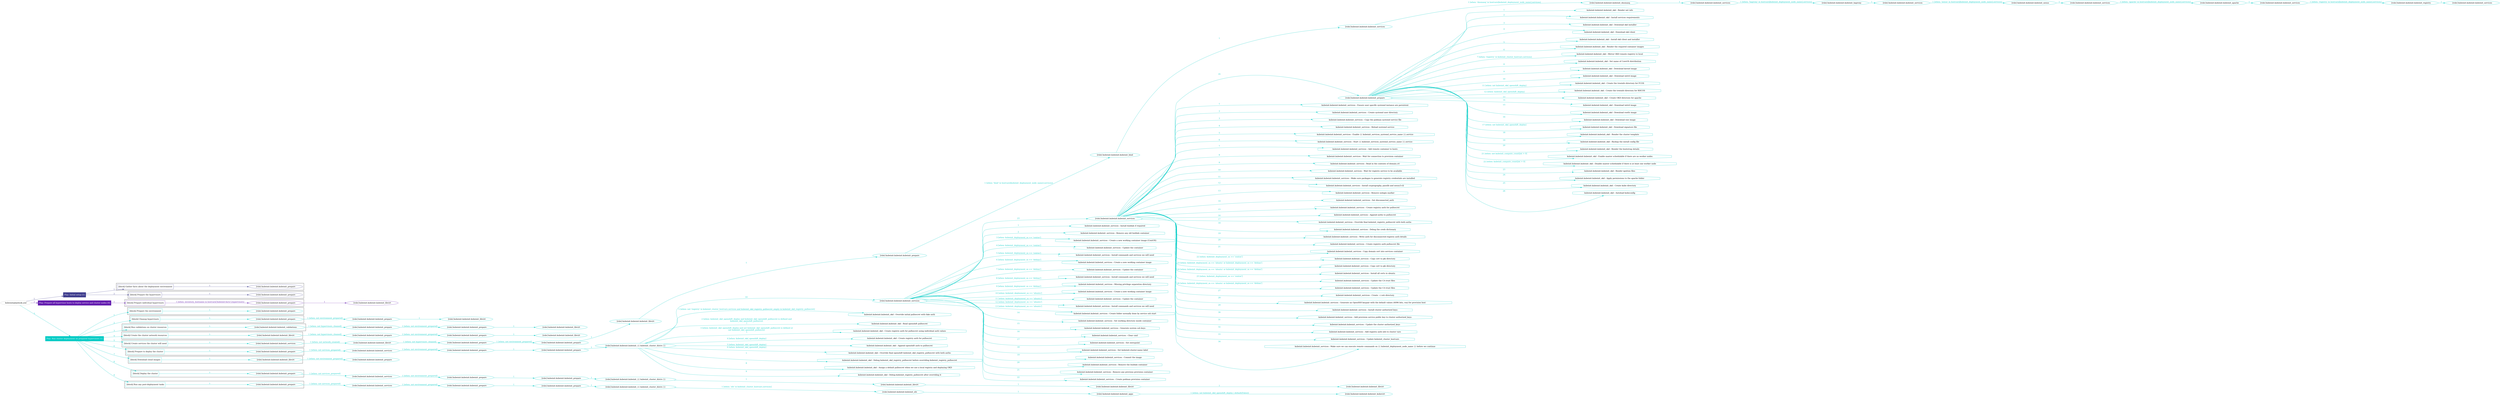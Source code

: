 digraph {
	graph [concentrate=true ordering=in rankdir=LR ratio=fill]
	edge [esep=5 sep=10]
	"kubeinit/playbook.yml" [id=root_node style=dotted]
	play_4ec4214b [label="Play: Initial setup (1)" color="#403e8e" fontcolor="#ffffff" id=play_4ec4214b shape=box style=filled tooltip=localhost]
	"kubeinit/playbook.yml" -> play_4ec4214b [label="1 " color="#403e8e" fontcolor="#403e8e" id=edge_31f1c7bc labeltooltip="1 " tooltip="1 "]
	subgraph "kubeinit.kubeinit.kubeinit_prepare" {
		role_54d5892c [label="[role] kubeinit.kubeinit.kubeinit_prepare" color="#403e8e" id=role_54d5892c tooltip="kubeinit.kubeinit.kubeinit_prepare"]
	}
	subgraph "kubeinit.kubeinit.kubeinit_prepare" {
		role_0e82c7ef [label="[role] kubeinit.kubeinit.kubeinit_prepare" color="#403e8e" id=role_0e82c7ef tooltip="kubeinit.kubeinit.kubeinit_prepare"]
	}
	subgraph "Play: Initial setup (1)" {
		play_4ec4214b -> block_c1bd1e29 [label=1 color="#403e8e" fontcolor="#403e8e" id=edge_55e9e99e labeltooltip=1 tooltip=1]
		subgraph cluster_block_c1bd1e29 {
			block_c1bd1e29 [label="[block] Gather facts about the deployment environment" color="#403e8e" id=block_c1bd1e29 labeltooltip="Gather facts about the deployment environment" shape=box tooltip="Gather facts about the deployment environment"]
			block_c1bd1e29 -> role_54d5892c [label="1 " color="#403e8e" fontcolor="#403e8e" id=edge_89315d0f labeltooltip="1 " tooltip="1 "]
		}
		play_4ec4214b -> block_24b09bc4 [label=2 color="#403e8e" fontcolor="#403e8e" id=edge_4e1dfdf0 labeltooltip=2 tooltip=2]
		subgraph cluster_block_24b09bc4 {
			block_24b09bc4 [label="[block] Prepare the hypervisors" color="#403e8e" id=block_24b09bc4 labeltooltip="Prepare the hypervisors" shape=box tooltip="Prepare the hypervisors"]
			block_24b09bc4 -> role_0e82c7ef [label="1 " color="#403e8e" fontcolor="#403e8e" id=edge_22ed8d90 labeltooltip="1 " tooltip="1 "]
		}
	}
	play_5075ef5d [label="Play: Prepare all hypervisor hosts to deploy service and cluster nodes (0)" color="#641daf" fontcolor="#ffffff" id=play_5075ef5d shape=box style=filled tooltip="Play: Prepare all hypervisor hosts to deploy service and cluster nodes (0)"]
	"kubeinit/playbook.yml" -> play_5075ef5d [label="2 " color="#641daf" fontcolor="#641daf" id=edge_cc490708 labeltooltip="2 " tooltip="2 "]
	subgraph "kubeinit.kubeinit.kubeinit_libvirt" {
		role_75c86b24 [label="[role] kubeinit.kubeinit.kubeinit_libvirt" color="#641daf" id=role_75c86b24 tooltip="kubeinit.kubeinit.kubeinit_libvirt"]
	}
	subgraph "kubeinit.kubeinit.kubeinit_prepare" {
		role_ea1494df [label="[role] kubeinit.kubeinit.kubeinit_prepare" color="#641daf" id=role_ea1494df tooltip="kubeinit.kubeinit.kubeinit_prepare"]
		role_ea1494df -> role_75c86b24 [label="1 " color="#641daf" fontcolor="#641daf" id=edge_f6b8167d labeltooltip="1 " tooltip="1 "]
	}
	subgraph "Play: Prepare all hypervisor hosts to deploy service and cluster nodes (0)" {
		play_5075ef5d -> block_3c44a2cc [label=1 color="#641daf" fontcolor="#641daf" id=edge_e9079d57 labeltooltip=1 tooltip=1]
		subgraph cluster_block_3c44a2cc {
			block_3c44a2cc [label="[block] Prepare individual hypervisors" color="#641daf" id=block_3c44a2cc labeltooltip="Prepare individual hypervisors" shape=box tooltip="Prepare individual hypervisors"]
			block_3c44a2cc -> role_ea1494df [label="1 [when: inventory_hostname in hostvars['kubeinit-facts'].hypervisors]" color="#641daf" fontcolor="#641daf" id=edge_9bfea499 labeltooltip="1 [when: inventory_hostname in hostvars['kubeinit-facts'].hypervisors]" tooltip="1 [when: inventory_hostname in hostvars['kubeinit-facts'].hypervisors]"]
		}
	}
	play_92c54624 [label="Play: Run cluster deployment on prepared hypervisors (1)" color="#01cbc5" fontcolor="#ffffff" id=play_92c54624 shape=box style=filled tooltip=localhost]
	"kubeinit/playbook.yml" -> play_92c54624 [label="3 " color="#01cbc5" fontcolor="#01cbc5" id=edge_31dee24f labeltooltip="3 " tooltip="3 "]
	subgraph "kubeinit.kubeinit.kubeinit_prepare" {
		role_45d1b2e3 [label="[role] kubeinit.kubeinit.kubeinit_prepare" color="#01cbc5" id=role_45d1b2e3 tooltip="kubeinit.kubeinit.kubeinit_prepare"]
	}
	subgraph "kubeinit.kubeinit.kubeinit_libvirt" {
		role_a88b88e1 [label="[role] kubeinit.kubeinit.kubeinit_libvirt" color="#01cbc5" id=role_a88b88e1 tooltip="kubeinit.kubeinit.kubeinit_libvirt"]
	}
	subgraph "kubeinit.kubeinit.kubeinit_prepare" {
		role_9d5c7030 [label="[role] kubeinit.kubeinit.kubeinit_prepare" color="#01cbc5" id=role_9d5c7030 tooltip="kubeinit.kubeinit.kubeinit_prepare"]
		role_9d5c7030 -> role_a88b88e1 [label="1 " color="#01cbc5" fontcolor="#01cbc5" id=edge_5e1c9c9e labeltooltip="1 " tooltip="1 "]
	}
	subgraph "kubeinit.kubeinit.kubeinit_prepare" {
		role_b23513c4 [label="[role] kubeinit.kubeinit.kubeinit_prepare" color="#01cbc5" id=role_b23513c4 tooltip="kubeinit.kubeinit.kubeinit_prepare"]
		role_b23513c4 -> role_9d5c7030 [label="1 [when: not environment_prepared]" color="#01cbc5" fontcolor="#01cbc5" id=edge_687db597 labeltooltip="1 [when: not environment_prepared]" tooltip="1 [when: not environment_prepared]"]
	}
	subgraph "kubeinit.kubeinit.kubeinit_libvirt" {
		role_6c7a849f [label="[role] kubeinit.kubeinit.kubeinit_libvirt" color="#01cbc5" id=role_6c7a849f tooltip="kubeinit.kubeinit.kubeinit_libvirt"]
	}
	subgraph "kubeinit.kubeinit.kubeinit_prepare" {
		role_8e3282e7 [label="[role] kubeinit.kubeinit.kubeinit_prepare" color="#01cbc5" id=role_8e3282e7 tooltip="kubeinit.kubeinit.kubeinit_prepare"]
		role_8e3282e7 -> role_6c7a849f [label="1 " color="#01cbc5" fontcolor="#01cbc5" id=edge_54ed74a1 labeltooltip="1 " tooltip="1 "]
	}
	subgraph "kubeinit.kubeinit.kubeinit_prepare" {
		role_d5557b56 [label="[role] kubeinit.kubeinit.kubeinit_prepare" color="#01cbc5" id=role_d5557b56 tooltip="kubeinit.kubeinit.kubeinit_prepare"]
		role_d5557b56 -> role_8e3282e7 [label="1 [when: not environment_prepared]" color="#01cbc5" fontcolor="#01cbc5" id=edge_380bdd7b labeltooltip="1 [when: not environment_prepared]" tooltip="1 [when: not environment_prepared]"]
	}
	subgraph "kubeinit.kubeinit.kubeinit_validations" {
		role_e1bd19cd [label="[role] kubeinit.kubeinit.kubeinit_validations" color="#01cbc5" id=role_e1bd19cd tooltip="kubeinit.kubeinit.kubeinit_validations"]
		role_e1bd19cd -> role_d5557b56 [label="1 [when: not hypervisors_cleaned]" color="#01cbc5" fontcolor="#01cbc5" id=edge_0cbbb736 labeltooltip="1 [when: not hypervisors_cleaned]" tooltip="1 [when: not hypervisors_cleaned]"]
	}
	subgraph "kubeinit.kubeinit.kubeinit_libvirt" {
		role_f7fd58a6 [label="[role] kubeinit.kubeinit.kubeinit_libvirt" color="#01cbc5" id=role_f7fd58a6 tooltip="kubeinit.kubeinit.kubeinit_libvirt"]
	}
	subgraph "kubeinit.kubeinit.kubeinit_prepare" {
		role_81511fdf [label="[role] kubeinit.kubeinit.kubeinit_prepare" color="#01cbc5" id=role_81511fdf tooltip="kubeinit.kubeinit.kubeinit_prepare"]
		role_81511fdf -> role_f7fd58a6 [label="1 " color="#01cbc5" fontcolor="#01cbc5" id=edge_cae49954 labeltooltip="1 " tooltip="1 "]
	}
	subgraph "kubeinit.kubeinit.kubeinit_prepare" {
		role_ee911b8e [label="[role] kubeinit.kubeinit.kubeinit_prepare" color="#01cbc5" id=role_ee911b8e tooltip="kubeinit.kubeinit.kubeinit_prepare"]
		role_ee911b8e -> role_81511fdf [label="1 [when: not environment_prepared]" color="#01cbc5" fontcolor="#01cbc5" id=edge_a1eb3441 labeltooltip="1 [when: not environment_prepared]" tooltip="1 [when: not environment_prepared]"]
	}
	subgraph "kubeinit.kubeinit.kubeinit_libvirt" {
		role_043417cc [label="[role] kubeinit.kubeinit.kubeinit_libvirt" color="#01cbc5" id=role_043417cc tooltip="kubeinit.kubeinit.kubeinit_libvirt"]
		role_043417cc -> role_ee911b8e [label="1 [when: not hypervisors_cleaned]" color="#01cbc5" fontcolor="#01cbc5" id=edge_b53a0144 labeltooltip="1 [when: not hypervisors_cleaned]" tooltip="1 [when: not hypervisors_cleaned]"]
	}
	subgraph "kubeinit.kubeinit.kubeinit_services" {
		role_be48aea2 [label="[role] kubeinit.kubeinit.kubeinit_services" color="#01cbc5" id=role_be48aea2 tooltip="kubeinit.kubeinit.kubeinit_services"]
	}
	subgraph "kubeinit.kubeinit.kubeinit_registry" {
		role_47498f9a [label="[role] kubeinit.kubeinit.kubeinit_registry" color="#01cbc5" id=role_47498f9a tooltip="kubeinit.kubeinit.kubeinit_registry"]
		role_47498f9a -> role_be48aea2 [label="1 " color="#01cbc5" fontcolor="#01cbc5" id=edge_d1786b2d labeltooltip="1 " tooltip="1 "]
	}
	subgraph "kubeinit.kubeinit.kubeinit_services" {
		role_2d99b840 [label="[role] kubeinit.kubeinit.kubeinit_services" color="#01cbc5" id=role_2d99b840 tooltip="kubeinit.kubeinit.kubeinit_services"]
		role_2d99b840 -> role_47498f9a [label="1 [when: 'registry' in hostvars[kubeinit_deployment_node_name].services]" color="#01cbc5" fontcolor="#01cbc5" id=edge_c443281b labeltooltip="1 [when: 'registry' in hostvars[kubeinit_deployment_node_name].services]" tooltip="1 [when: 'registry' in hostvars[kubeinit_deployment_node_name].services]"]
	}
	subgraph "kubeinit.kubeinit.kubeinit_apache" {
		role_0ef0f2ea [label="[role] kubeinit.kubeinit.kubeinit_apache" color="#01cbc5" id=role_0ef0f2ea tooltip="kubeinit.kubeinit.kubeinit_apache"]
		role_0ef0f2ea -> role_2d99b840 [label="1 " color="#01cbc5" fontcolor="#01cbc5" id=edge_956a4490 labeltooltip="1 " tooltip="1 "]
	}
	subgraph "kubeinit.kubeinit.kubeinit_services" {
		role_a69f91df [label="[role] kubeinit.kubeinit.kubeinit_services" color="#01cbc5" id=role_a69f91df tooltip="kubeinit.kubeinit.kubeinit_services"]
		role_a69f91df -> role_0ef0f2ea [label="1 [when: 'apache' in hostvars[kubeinit_deployment_node_name].services]" color="#01cbc5" fontcolor="#01cbc5" id=edge_a2e98073 labeltooltip="1 [when: 'apache' in hostvars[kubeinit_deployment_node_name].services]" tooltip="1 [when: 'apache' in hostvars[kubeinit_deployment_node_name].services]"]
	}
	subgraph "kubeinit.kubeinit.kubeinit_nexus" {
		role_49ed82d3 [label="[role] kubeinit.kubeinit.kubeinit_nexus" color="#01cbc5" id=role_49ed82d3 tooltip="kubeinit.kubeinit.kubeinit_nexus"]
		role_49ed82d3 -> role_a69f91df [label="1 " color="#01cbc5" fontcolor="#01cbc5" id=edge_32726689 labeltooltip="1 " tooltip="1 "]
	}
	subgraph "kubeinit.kubeinit.kubeinit_services" {
		role_624d41af [label="[role] kubeinit.kubeinit.kubeinit_services" color="#01cbc5" id=role_624d41af tooltip="kubeinit.kubeinit.kubeinit_services"]
		role_624d41af -> role_49ed82d3 [label="1 [when: 'nexus' in hostvars[kubeinit_deployment_node_name].services]" color="#01cbc5" fontcolor="#01cbc5" id=edge_80d12a80 labeltooltip="1 [when: 'nexus' in hostvars[kubeinit_deployment_node_name].services]" tooltip="1 [when: 'nexus' in hostvars[kubeinit_deployment_node_name].services]"]
	}
	subgraph "kubeinit.kubeinit.kubeinit_haproxy" {
		role_bfe2ea08 [label="[role] kubeinit.kubeinit.kubeinit_haproxy" color="#01cbc5" id=role_bfe2ea08 tooltip="kubeinit.kubeinit.kubeinit_haproxy"]
		role_bfe2ea08 -> role_624d41af [label="1 " color="#01cbc5" fontcolor="#01cbc5" id=edge_9bea38f0 labeltooltip="1 " tooltip="1 "]
	}
	subgraph "kubeinit.kubeinit.kubeinit_services" {
		role_efbab747 [label="[role] kubeinit.kubeinit.kubeinit_services" color="#01cbc5" id=role_efbab747 tooltip="kubeinit.kubeinit.kubeinit_services"]
		role_efbab747 -> role_bfe2ea08 [label="1 [when: 'haproxy' in hostvars[kubeinit_deployment_node_name].services]" color="#01cbc5" fontcolor="#01cbc5" id=edge_6b433ddc labeltooltip="1 [when: 'haproxy' in hostvars[kubeinit_deployment_node_name].services]" tooltip="1 [when: 'haproxy' in hostvars[kubeinit_deployment_node_name].services]"]
	}
	subgraph "kubeinit.kubeinit.kubeinit_dnsmasq" {
		role_377caf4c [label="[role] kubeinit.kubeinit.kubeinit_dnsmasq" color="#01cbc5" id=role_377caf4c tooltip="kubeinit.kubeinit.kubeinit_dnsmasq"]
		role_377caf4c -> role_efbab747 [label="1 " color="#01cbc5" fontcolor="#01cbc5" id=edge_3542ac04 labeltooltip="1 " tooltip="1 "]
	}
	subgraph "kubeinit.kubeinit.kubeinit_services" {
		role_2dc91b5c [label="[role] kubeinit.kubeinit.kubeinit_services" color="#01cbc5" id=role_2dc91b5c tooltip="kubeinit.kubeinit.kubeinit_services"]
		role_2dc91b5c -> role_377caf4c [label="1 [when: 'dnsmasq' in hostvars[kubeinit_deployment_node_name].services]" color="#01cbc5" fontcolor="#01cbc5" id=edge_3204e7b8 labeltooltip="1 [when: 'dnsmasq' in hostvars[kubeinit_deployment_node_name].services]" tooltip="1 [when: 'dnsmasq' in hostvars[kubeinit_deployment_node_name].services]"]
	}
	subgraph "kubeinit.kubeinit.kubeinit_bind" {
		role_557793d1 [label="[role] kubeinit.kubeinit.kubeinit_bind" color="#01cbc5" id=role_557793d1 tooltip="kubeinit.kubeinit.kubeinit_bind"]
		role_557793d1 -> role_2dc91b5c [label="1 " color="#01cbc5" fontcolor="#01cbc5" id=edge_4100e439 labeltooltip="1 " tooltip="1 "]
	}
	subgraph "kubeinit.kubeinit.kubeinit_prepare" {
		role_dc202213 [label="[role] kubeinit.kubeinit.kubeinit_prepare" color="#01cbc5" id=role_dc202213 tooltip="kubeinit.kubeinit.kubeinit_prepare"]
		role_dc202213 -> role_557793d1 [label="1 [when: 'bind' in hostvars[kubeinit_deployment_node_name].services]" color="#01cbc5" fontcolor="#01cbc5" id=edge_73142ad8 labeltooltip="1 [when: 'bind' in hostvars[kubeinit_deployment_node_name].services]" tooltip="1 [when: 'bind' in hostvars[kubeinit_deployment_node_name].services]"]
	}
	subgraph "kubeinit.kubeinit.kubeinit_libvirt" {
		role_94fd38bc [label="[role] kubeinit.kubeinit.kubeinit_libvirt" color="#01cbc5" id=role_94fd38bc tooltip="kubeinit.kubeinit.kubeinit_libvirt"]
		role_94fd38bc -> role_dc202213 [label="1 " color="#01cbc5" fontcolor="#01cbc5" id=edge_b046e6c7 labeltooltip="1 " tooltip="1 "]
	}
	subgraph "kubeinit.kubeinit.kubeinit_prepare" {
		role_79135e34 [label="[role] kubeinit.kubeinit.kubeinit_prepare" color="#01cbc5" id=role_79135e34 tooltip="kubeinit.kubeinit.kubeinit_prepare"]
		role_79135e34 -> role_94fd38bc [label="1 " color="#01cbc5" fontcolor="#01cbc5" id=edge_caf31b8a labeltooltip="1 " tooltip="1 "]
	}
	subgraph "kubeinit.kubeinit.kubeinit_prepare" {
		role_44cc1f56 [label="[role] kubeinit.kubeinit.kubeinit_prepare" color="#01cbc5" id=role_44cc1f56 tooltip="kubeinit.kubeinit.kubeinit_prepare"]
		role_44cc1f56 -> role_79135e34 [label="1 [when: not environment_prepared]" color="#01cbc5" fontcolor="#01cbc5" id=edge_b650b383 labeltooltip="1 [when: not environment_prepared]" tooltip="1 [when: not environment_prepared]"]
	}
	subgraph "kubeinit.kubeinit.kubeinit_libvirt" {
		role_7e5f8f59 [label="[role] kubeinit.kubeinit.kubeinit_libvirt" color="#01cbc5" id=role_7e5f8f59 tooltip="kubeinit.kubeinit.kubeinit_libvirt"]
		role_7e5f8f59 -> role_44cc1f56 [label="1 [when: not hypervisors_cleaned]" color="#01cbc5" fontcolor="#01cbc5" id=edge_5fbdff65 labeltooltip="1 [when: not hypervisors_cleaned]" tooltip="1 [when: not hypervisors_cleaned]"]
	}
	subgraph "kubeinit.kubeinit.kubeinit_services" {
		role_8955d198 [label="[role] kubeinit.kubeinit.kubeinit_services" color="#01cbc5" id=role_8955d198 tooltip="kubeinit.kubeinit.kubeinit_services"]
		role_8955d198 -> role_7e5f8f59 [label="1 [when: not network_created]" color="#01cbc5" fontcolor="#01cbc5" id=edge_fab81d23 labeltooltip="1 [when: not network_created]" tooltip="1 [when: not network_created]"]
	}
	subgraph "kubeinit.kubeinit.kubeinit_prepare" {
		role_a8b78797 [label="[role] kubeinit.kubeinit.kubeinit_prepare" color="#01cbc5" id=role_a8b78797 tooltip="kubeinit.kubeinit.kubeinit_prepare"]
		task_273c51a1 [label="kubeinit.kubeinit.kubeinit_okd : Render net info" color="#01cbc5" id=task_273c51a1 shape=octagon tooltip="kubeinit.kubeinit.kubeinit_okd : Render net info"]
		role_a8b78797 -> task_273c51a1 [label="1 " color="#01cbc5" fontcolor="#01cbc5" id=edge_cae08cf5 labeltooltip="1 " tooltip="1 "]
		task_5fe04a28 [label="kubeinit.kubeinit.kubeinit_okd : Install services requirements" color="#01cbc5" id=task_5fe04a28 shape=octagon tooltip="kubeinit.kubeinit.kubeinit_okd : Install services requirements"]
		role_a8b78797 -> task_5fe04a28 [label="2 " color="#01cbc5" fontcolor="#01cbc5" id=edge_f5dbd369 labeltooltip="2 " tooltip="2 "]
		task_ee565459 [label="kubeinit.kubeinit.kubeinit_okd : Download okd installer" color="#01cbc5" id=task_ee565459 shape=octagon tooltip="kubeinit.kubeinit.kubeinit_okd : Download okd installer"]
		role_a8b78797 -> task_ee565459 [label="3 " color="#01cbc5" fontcolor="#01cbc5" id=edge_348c6e6b labeltooltip="3 " tooltip="3 "]
		task_765feb2b [label="kubeinit.kubeinit.kubeinit_okd : Download okd client" color="#01cbc5" id=task_765feb2b shape=octagon tooltip="kubeinit.kubeinit.kubeinit_okd : Download okd client"]
		role_a8b78797 -> task_765feb2b [label="4 " color="#01cbc5" fontcolor="#01cbc5" id=edge_be6dea15 labeltooltip="4 " tooltip="4 "]
		task_7e491908 [label="kubeinit.kubeinit.kubeinit_okd : Install okd client and installer" color="#01cbc5" id=task_7e491908 shape=octagon tooltip="kubeinit.kubeinit.kubeinit_okd : Install okd client and installer"]
		role_a8b78797 -> task_7e491908 [label="5 " color="#01cbc5" fontcolor="#01cbc5" id=edge_4dd57fab labeltooltip="5 " tooltip="5 "]
		task_4fb4c86d [label="kubeinit.kubeinit.kubeinit_okd : Render the required container images" color="#01cbc5" id=task_4fb4c86d shape=octagon tooltip="kubeinit.kubeinit.kubeinit_okd : Render the required container images"]
		role_a8b78797 -> task_4fb4c86d [label="6 " color="#01cbc5" fontcolor="#01cbc5" id=edge_bdcacb7e labeltooltip="6 " tooltip="6 "]
		task_964c6692 [label="kubeinit.kubeinit.kubeinit_okd : Mirror OKD remote registry to local" color="#01cbc5" id=task_964c6692 shape=octagon tooltip="kubeinit.kubeinit.kubeinit_okd : Mirror OKD remote registry to local"]
		role_a8b78797 -> task_964c6692 [label="7 [when: 'registry' in kubeinit_cluster_hostvars.services]" color="#01cbc5" fontcolor="#01cbc5" id=edge_641e639c labeltooltip="7 [when: 'registry' in kubeinit_cluster_hostvars.services]" tooltip="7 [when: 'registry' in kubeinit_cluster_hostvars.services]"]
		task_03635e85 [label="kubeinit.kubeinit.kubeinit_okd : Set name of CoreOS distribution" color="#01cbc5" id=task_03635e85 shape=octagon tooltip="kubeinit.kubeinit.kubeinit_okd : Set name of CoreOS distribution"]
		role_a8b78797 -> task_03635e85 [label="8 " color="#01cbc5" fontcolor="#01cbc5" id=edge_fbc51311 labeltooltip="8 " tooltip="8 "]
		task_c89eeed0 [label="kubeinit.kubeinit.kubeinit_okd : Download kernel image" color="#01cbc5" id=task_c89eeed0 shape=octagon tooltip="kubeinit.kubeinit.kubeinit_okd : Download kernel image"]
		role_a8b78797 -> task_c89eeed0 [label="9 " color="#01cbc5" fontcolor="#01cbc5" id=edge_df65de51 labeltooltip="9 " tooltip="9 "]
		task_78b6176d [label="kubeinit.kubeinit.kubeinit_okd : Download initrd image" color="#01cbc5" id=task_78b6176d shape=octagon tooltip="kubeinit.kubeinit.kubeinit_okd : Download initrd image"]
		role_a8b78797 -> task_78b6176d [label="10 " color="#01cbc5" fontcolor="#01cbc5" id=edge_c436e7f6 labeltooltip="10 " tooltip="10 "]
		task_6ab3d3f5 [label="kubeinit.kubeinit.kubeinit_okd : Create the treeinfo directory for FCOS" color="#01cbc5" id=task_6ab3d3f5 shape=octagon tooltip="kubeinit.kubeinit.kubeinit_okd : Create the treeinfo directory for FCOS"]
		role_a8b78797 -> task_6ab3d3f5 [label="11 [when: not kubeinit_okd_openshift_deploy]" color="#01cbc5" fontcolor="#01cbc5" id=edge_194e2f94 labeltooltip="11 [when: not kubeinit_okd_openshift_deploy]" tooltip="11 [when: not kubeinit_okd_openshift_deploy]"]
		task_a42f7114 [label="kubeinit.kubeinit.kubeinit_okd : Create the treeinfo directory for RHCOS" color="#01cbc5" id=task_a42f7114 shape=octagon tooltip="kubeinit.kubeinit.kubeinit_okd : Create the treeinfo directory for RHCOS"]
		role_a8b78797 -> task_a42f7114 [label="12 [when: kubeinit_okd_openshift_deploy]" color="#01cbc5" fontcolor="#01cbc5" id=edge_5bc35e88 labeltooltip="12 [when: kubeinit_okd_openshift_deploy]" tooltip="12 [when: kubeinit_okd_openshift_deploy]"]
		task_c6c100b1 [label="kubeinit.kubeinit.kubeinit_okd : Create OKD directory for apache" color="#01cbc5" id=task_c6c100b1 shape=octagon tooltip="kubeinit.kubeinit.kubeinit_okd : Create OKD directory for apache"]
		role_a8b78797 -> task_c6c100b1 [label="13 " color="#01cbc5" fontcolor="#01cbc5" id=edge_826809eb labeltooltip="13 " tooltip="13 "]
		task_a0ea1888 [label="kubeinit.kubeinit.kubeinit_okd : Download initrd image" color="#01cbc5" id=task_a0ea1888 shape=octagon tooltip="kubeinit.kubeinit.kubeinit_okd : Download initrd image"]
		role_a8b78797 -> task_a0ea1888 [label="14 " color="#01cbc5" fontcolor="#01cbc5" id=edge_cd2567b8 labeltooltip="14 " tooltip="14 "]
		task_e80514b8 [label="kubeinit.kubeinit.kubeinit_okd : Download rootfs image" color="#01cbc5" id=task_e80514b8 shape=octagon tooltip="kubeinit.kubeinit.kubeinit_okd : Download rootfs image"]
		role_a8b78797 -> task_e80514b8 [label="15 " color="#01cbc5" fontcolor="#01cbc5" id=edge_7203fb4e labeltooltip="15 " tooltip="15 "]
		task_3a4da6d6 [label="kubeinit.kubeinit.kubeinit_okd : Download raw image" color="#01cbc5" id=task_3a4da6d6 shape=octagon tooltip="kubeinit.kubeinit.kubeinit_okd : Download raw image"]
		role_a8b78797 -> task_3a4da6d6 [label="16 " color="#01cbc5" fontcolor="#01cbc5" id=edge_a3a2a824 labeltooltip="16 " tooltip="16 "]
		task_e63599c1 [label="kubeinit.kubeinit.kubeinit_okd : Download signature file" color="#01cbc5" id=task_e63599c1 shape=octagon tooltip="kubeinit.kubeinit.kubeinit_okd : Download signature file"]
		role_a8b78797 -> task_e63599c1 [label="17 [when: not kubeinit_okd_openshift_deploy]" color="#01cbc5" fontcolor="#01cbc5" id=edge_d2bf87aa labeltooltip="17 [when: not kubeinit_okd_openshift_deploy]" tooltip="17 [when: not kubeinit_okd_openshift_deploy]"]
		task_d3e15931 [label="kubeinit.kubeinit.kubeinit_okd : Render the cluster template" color="#01cbc5" id=task_d3e15931 shape=octagon tooltip="kubeinit.kubeinit.kubeinit_okd : Render the cluster template"]
		role_a8b78797 -> task_d3e15931 [label="18 " color="#01cbc5" fontcolor="#01cbc5" id=edge_3b1515a2 labeltooltip="18 " tooltip="18 "]
		task_e0805f7d [label="kubeinit.kubeinit.kubeinit_okd : Backup the install config file" color="#01cbc5" id=task_e0805f7d shape=octagon tooltip="kubeinit.kubeinit.kubeinit_okd : Backup the install config file"]
		role_a8b78797 -> task_e0805f7d [label="19 " color="#01cbc5" fontcolor="#01cbc5" id=edge_7bdda89b labeltooltip="19 " tooltip="19 "]
		task_9b00775b [label="kubeinit.kubeinit.kubeinit_okd : Render the bootstrap details" color="#01cbc5" id=task_9b00775b shape=octagon tooltip="kubeinit.kubeinit.kubeinit_okd : Render the bootstrap details"]
		role_a8b78797 -> task_9b00775b [label="20 " color="#01cbc5" fontcolor="#01cbc5" id=edge_c22777d3 labeltooltip="20 " tooltip="20 "]
		task_5a39d42f [label="kubeinit.kubeinit.kubeinit_okd : Enable master schedulable if there are no worker nodes" color="#01cbc5" id=task_5a39d42f shape=octagon tooltip="kubeinit.kubeinit.kubeinit_okd : Enable master schedulable if there are no worker nodes"]
		role_a8b78797 -> task_5a39d42f [label="21 [when: not kubeinit_compute_count|int > 0]" color="#01cbc5" fontcolor="#01cbc5" id=edge_0e40a75b labeltooltip="21 [when: not kubeinit_compute_count|int > 0]" tooltip="21 [when: not kubeinit_compute_count|int > 0]"]
		task_2e5c2976 [label="kubeinit.kubeinit.kubeinit_okd : Disable master schedulable if there is at least one worker node" color="#01cbc5" id=task_2e5c2976 shape=octagon tooltip="kubeinit.kubeinit.kubeinit_okd : Disable master schedulable if there is at least one worker node"]
		role_a8b78797 -> task_2e5c2976 [label="22 [when: kubeinit_compute_count|int > 0]" color="#01cbc5" fontcolor="#01cbc5" id=edge_f28185b0 labeltooltip="22 [when: kubeinit_compute_count|int > 0]" tooltip="22 [when: kubeinit_compute_count|int > 0]"]
		task_b3dcb3cc [label="kubeinit.kubeinit.kubeinit_okd : Render ignition files" color="#01cbc5" id=task_b3dcb3cc shape=octagon tooltip="kubeinit.kubeinit.kubeinit_okd : Render ignition files"]
		role_a8b78797 -> task_b3dcb3cc [label="23 " color="#01cbc5" fontcolor="#01cbc5" id=edge_6e5f3a00 labeltooltip="23 " tooltip="23 "]
		task_eedbc3c7 [label="kubeinit.kubeinit.kubeinit_okd : Apply permissions to the apache folder" color="#01cbc5" id=task_eedbc3c7 shape=octagon tooltip="kubeinit.kubeinit.kubeinit_okd : Apply permissions to the apache folder"]
		role_a8b78797 -> task_eedbc3c7 [label="24 " color="#01cbc5" fontcolor="#01cbc5" id=edge_b1ff6253 labeltooltip="24 " tooltip="24 "]
		task_4f06eb62 [label="kubeinit.kubeinit.kubeinit_okd : Create kube directory" color="#01cbc5" id=task_4f06eb62 shape=octagon tooltip="kubeinit.kubeinit.kubeinit_okd : Create kube directory"]
		role_a8b78797 -> task_4f06eb62 [label="25 " color="#01cbc5" fontcolor="#01cbc5" id=edge_7e8d9a5b labeltooltip="25 " tooltip="25 "]
		task_eca0112f [label="kubeinit.kubeinit.kubeinit_okd : Autoload kubeconfig" color="#01cbc5" id=task_eca0112f shape=octagon tooltip="kubeinit.kubeinit.kubeinit_okd : Autoload kubeconfig"]
		role_a8b78797 -> task_eca0112f [label="26 " color="#01cbc5" fontcolor="#01cbc5" id=edge_310660c5 labeltooltip="26 " tooltip="26 "]
	}
	subgraph "kubeinit.kubeinit.kubeinit_services" {
		role_2c51d6f8 [label="[role] kubeinit.kubeinit.kubeinit_services" color="#01cbc5" id=role_2c51d6f8 tooltip="kubeinit.kubeinit.kubeinit_services"]
		task_f62aa2cd [label="kubeinit.kubeinit.kubeinit_services : Ensure user specific systemd instance are persistent" color="#01cbc5" id=task_f62aa2cd shape=octagon tooltip="kubeinit.kubeinit.kubeinit_services : Ensure user specific systemd instance are persistent"]
		role_2c51d6f8 -> task_f62aa2cd [label="1 " color="#01cbc5" fontcolor="#01cbc5" id=edge_db3f2750 labeltooltip="1 " tooltip="1 "]
		task_a40cfd12 [label="kubeinit.kubeinit.kubeinit_services : Create systemd user directory" color="#01cbc5" id=task_a40cfd12 shape=octagon tooltip="kubeinit.kubeinit.kubeinit_services : Create systemd user directory"]
		role_2c51d6f8 -> task_a40cfd12 [label="2 " color="#01cbc5" fontcolor="#01cbc5" id=edge_1185c1af labeltooltip="2 " tooltip="2 "]
		task_1e9dd198 [label="kubeinit.kubeinit.kubeinit_services : Copy the podman systemd service file" color="#01cbc5" id=task_1e9dd198 shape=octagon tooltip="kubeinit.kubeinit.kubeinit_services : Copy the podman systemd service file"]
		role_2c51d6f8 -> task_1e9dd198 [label="3 " color="#01cbc5" fontcolor="#01cbc5" id=edge_74427517 labeltooltip="3 " tooltip="3 "]
		task_ed683fc5 [label="kubeinit.kubeinit.kubeinit_services : Reload systemd service" color="#01cbc5" id=task_ed683fc5 shape=octagon tooltip="kubeinit.kubeinit.kubeinit_services : Reload systemd service"]
		role_2c51d6f8 -> task_ed683fc5 [label="4 " color="#01cbc5" fontcolor="#01cbc5" id=edge_71a4ca4d labeltooltip="4 " tooltip="4 "]
		task_3e93cc7f [label="kubeinit.kubeinit.kubeinit_services : Enable {{ kubeinit_services_systemd_service_name }}.service" color="#01cbc5" id=task_3e93cc7f shape=octagon tooltip="kubeinit.kubeinit.kubeinit_services : Enable {{ kubeinit_services_systemd_service_name }}.service"]
		role_2c51d6f8 -> task_3e93cc7f [label="5 " color="#01cbc5" fontcolor="#01cbc5" id=edge_0a1fea76 labeltooltip="5 " tooltip="5 "]
		task_90a3dbfc [label="kubeinit.kubeinit.kubeinit_services : Start {{ kubeinit_services_systemd_service_name }}.service" color="#01cbc5" id=task_90a3dbfc shape=octagon tooltip="kubeinit.kubeinit.kubeinit_services : Start {{ kubeinit_services_systemd_service_name }}.service"]
		role_2c51d6f8 -> task_90a3dbfc [label="6 " color="#01cbc5" fontcolor="#01cbc5" id=edge_d4154026 labeltooltip="6 " tooltip="6 "]
		task_75b1c8a7 [label="kubeinit.kubeinit.kubeinit_services : Add remote container to hosts" color="#01cbc5" id=task_75b1c8a7 shape=octagon tooltip="kubeinit.kubeinit.kubeinit_services : Add remote container to hosts"]
		role_2c51d6f8 -> task_75b1c8a7 [label="7 " color="#01cbc5" fontcolor="#01cbc5" id=edge_509f7722 labeltooltip="7 " tooltip="7 "]
		task_3c3f36e5 [label="kubeinit.kubeinit.kubeinit_services : Wait for connection to provision container" color="#01cbc5" id=task_3c3f36e5 shape=octagon tooltip="kubeinit.kubeinit.kubeinit_services : Wait for connection to provision container"]
		role_2c51d6f8 -> task_3c3f36e5 [label="8 " color="#01cbc5" fontcolor="#01cbc5" id=edge_d7efb045 labeltooltip="8 " tooltip="8 "]
		task_9e12a864 [label="kubeinit.kubeinit.kubeinit_services : Read in the contents of domain.crt" color="#01cbc5" id=task_9e12a864 shape=octagon tooltip="kubeinit.kubeinit.kubeinit_services : Read in the contents of domain.crt"]
		role_2c51d6f8 -> task_9e12a864 [label="9 " color="#01cbc5" fontcolor="#01cbc5" id=edge_9573afb9 labeltooltip="9 " tooltip="9 "]
		task_3bd77640 [label="kubeinit.kubeinit.kubeinit_services : Wait for registry service to be available" color="#01cbc5" id=task_3bd77640 shape=octagon tooltip="kubeinit.kubeinit.kubeinit_services : Wait for registry service to be available"]
		role_2c51d6f8 -> task_3bd77640 [label="10 " color="#01cbc5" fontcolor="#01cbc5" id=edge_657fa74b labeltooltip="10 " tooltip="10 "]
		task_a231cd12 [label="kubeinit.kubeinit.kubeinit_services : Make sure packages to generate registry credentials are installed" color="#01cbc5" id=task_a231cd12 shape=octagon tooltip="kubeinit.kubeinit.kubeinit_services : Make sure packages to generate registry credentials are installed"]
		role_2c51d6f8 -> task_a231cd12 [label="11 " color="#01cbc5" fontcolor="#01cbc5" id=edge_c5f1ae44 labeltooltip="11 " tooltip="11 "]
		task_7dbb8d51 [label="kubeinit.kubeinit.kubeinit_services : Install cryptography, passlib and nexus3-cli" color="#01cbc5" id=task_7dbb8d51 shape=octagon tooltip="kubeinit.kubeinit.kubeinit_services : Install cryptography, passlib and nexus3-cli"]
		role_2c51d6f8 -> task_7dbb8d51 [label="12 " color="#01cbc5" fontcolor="#01cbc5" id=edge_3bccc2ee labeltooltip="12 " tooltip="12 "]
		task_55fc180f [label="kubeinit.kubeinit.kubeinit_services : Remove nologin marker" color="#01cbc5" id=task_55fc180f shape=octagon tooltip="kubeinit.kubeinit.kubeinit_services : Remove nologin marker"]
		role_2c51d6f8 -> task_55fc180f [label="13 " color="#01cbc5" fontcolor="#01cbc5" id=edge_1512b40a labeltooltip="13 " tooltip="13 "]
		task_b17bb2a4 [label="kubeinit.kubeinit.kubeinit_services : Set disconnected_auth" color="#01cbc5" id=task_b17bb2a4 shape=octagon tooltip="kubeinit.kubeinit.kubeinit_services : Set disconnected_auth"]
		role_2c51d6f8 -> task_b17bb2a4 [label="14 " color="#01cbc5" fontcolor="#01cbc5" id=edge_8de714d8 labeltooltip="14 " tooltip="14 "]
		task_ff801a96 [label="kubeinit.kubeinit.kubeinit_services : Create registry auth for pullsecret" color="#01cbc5" id=task_ff801a96 shape=octagon tooltip="kubeinit.kubeinit.kubeinit_services : Create registry auth for pullsecret"]
		role_2c51d6f8 -> task_ff801a96 [label="15 " color="#01cbc5" fontcolor="#01cbc5" id=edge_19e70576 labeltooltip="15 " tooltip="15 "]
		task_6d709f11 [label="kubeinit.kubeinit.kubeinit_services : Append auths to pullsecret" color="#01cbc5" id=task_6d709f11 shape=octagon tooltip="kubeinit.kubeinit.kubeinit_services : Append auths to pullsecret"]
		role_2c51d6f8 -> task_6d709f11 [label="16 " color="#01cbc5" fontcolor="#01cbc5" id=edge_9ccc5b76 labeltooltip="16 " tooltip="16 "]
		task_b189ecf3 [label="kubeinit.kubeinit.kubeinit_services : Override final kubeinit_registry_pullsecret with both auths" color="#01cbc5" id=task_b189ecf3 shape=octagon tooltip="kubeinit.kubeinit.kubeinit_services : Override final kubeinit_registry_pullsecret with both auths"]
		role_2c51d6f8 -> task_b189ecf3 [label="17 " color="#01cbc5" fontcolor="#01cbc5" id=edge_dac8780e labeltooltip="17 " tooltip="17 "]
		task_9d60fec0 [label="kubeinit.kubeinit.kubeinit_services : Debug the creds dictionary" color="#01cbc5" id=task_9d60fec0 shape=octagon tooltip="kubeinit.kubeinit.kubeinit_services : Debug the creds dictionary"]
		role_2c51d6f8 -> task_9d60fec0 [label="18 " color="#01cbc5" fontcolor="#01cbc5" id=edge_1e3d7c7a labeltooltip="18 " tooltip="18 "]
		task_a95022e0 [label="kubeinit.kubeinit.kubeinit_services : Write auth for disconnected registry auth details" color="#01cbc5" id=task_a95022e0 shape=octagon tooltip="kubeinit.kubeinit.kubeinit_services : Write auth for disconnected registry auth details"]
		role_2c51d6f8 -> task_a95022e0 [label="19 " color="#01cbc5" fontcolor="#01cbc5" id=edge_84fb90b6 labeltooltip="19 " tooltip="19 "]
		task_69f7e399 [label="kubeinit.kubeinit.kubeinit_services : Create registry auth pullsecret file" color="#01cbc5" id=task_69f7e399 shape=octagon tooltip="kubeinit.kubeinit.kubeinit_services : Create registry auth pullsecret file"]
		role_2c51d6f8 -> task_69f7e399 [label="20 " color="#01cbc5" fontcolor="#01cbc5" id=edge_f055eae9 labeltooltip="20 " tooltip="20 "]
		task_c7fe2528 [label="kubeinit.kubeinit.kubeinit_services : Copy domain cert into services container" color="#01cbc5" id=task_c7fe2528 shape=octagon tooltip="kubeinit.kubeinit.kubeinit_services : Copy domain cert into services container"]
		role_2c51d6f8 -> task_c7fe2528 [label="21 " color="#01cbc5" fontcolor="#01cbc5" id=edge_c3716135 labeltooltip="21 " tooltip="21 "]
		task_952b1610 [label="kubeinit.kubeinit.kubeinit_services : Copy cert to pki directory" color="#01cbc5" id=task_952b1610 shape=octagon tooltip="kubeinit.kubeinit.kubeinit_services : Copy cert to pki directory"]
		role_2c51d6f8 -> task_952b1610 [label="22 [when: kubeinit_deployment_os == 'centos']" color="#01cbc5" fontcolor="#01cbc5" id=edge_af3fd52f labeltooltip="22 [when: kubeinit_deployment_os == 'centos']" tooltip="22 [when: kubeinit_deployment_os == 'centos']"]
		task_84ccf689 [label="kubeinit.kubeinit.kubeinit_services : Copy cert to pki directory" color="#01cbc5" id=task_84ccf689 shape=octagon tooltip="kubeinit.kubeinit.kubeinit_services : Copy cert to pki directory"]
		role_2c51d6f8 -> task_84ccf689 [label="23 [when: kubeinit_deployment_os == 'ubuntu' or kubeinit_deployment_os == 'debian']" color="#01cbc5" fontcolor="#01cbc5" id=edge_72199aeb labeltooltip="23 [when: kubeinit_deployment_os == 'ubuntu' or kubeinit_deployment_os == 'debian']" tooltip="23 [when: kubeinit_deployment_os == 'ubuntu' or kubeinit_deployment_os == 'debian']"]
		task_806b3004 [label="kubeinit.kubeinit.kubeinit_services : Install all certs in ubuntu" color="#01cbc5" id=task_806b3004 shape=octagon tooltip="kubeinit.kubeinit.kubeinit_services : Install all certs in ubuntu"]
		role_2c51d6f8 -> task_806b3004 [label="24 [when: kubeinit_deployment_os == 'ubuntu' or kubeinit_deployment_os == 'debian']" color="#01cbc5" fontcolor="#01cbc5" id=edge_59986793 labeltooltip="24 [when: kubeinit_deployment_os == 'ubuntu' or kubeinit_deployment_os == 'debian']" tooltip="24 [when: kubeinit_deployment_os == 'ubuntu' or kubeinit_deployment_os == 'debian']"]
		task_322c5ce2 [label="kubeinit.kubeinit.kubeinit_services : Update the CA trust files" color="#01cbc5" id=task_322c5ce2 shape=octagon tooltip="kubeinit.kubeinit.kubeinit_services : Update the CA trust files"]
		role_2c51d6f8 -> task_322c5ce2 [label="25 [when: kubeinit_deployment_os == 'centos']" color="#01cbc5" fontcolor="#01cbc5" id=edge_7b7481b9 labeltooltip="25 [when: kubeinit_deployment_os == 'centos']" tooltip="25 [when: kubeinit_deployment_os == 'centos']"]
		task_854805bd [label="kubeinit.kubeinit.kubeinit_services : Update the CA trust files" color="#01cbc5" id=task_854805bd shape=octagon tooltip="kubeinit.kubeinit.kubeinit_services : Update the CA trust files"]
		role_2c51d6f8 -> task_854805bd [label="26 [when: kubeinit_deployment_os == 'ubuntu' or kubeinit_deployment_os == 'debian']" color="#01cbc5" fontcolor="#01cbc5" id=edge_25a18fca labeltooltip="26 [when: kubeinit_deployment_os == 'ubuntu' or kubeinit_deployment_os == 'debian']" tooltip="26 [when: kubeinit_deployment_os == 'ubuntu' or kubeinit_deployment_os == 'debian']"]
		task_37fe612a [label="kubeinit.kubeinit.kubeinit_services : Create ~/.ssh directory" color="#01cbc5" id=task_37fe612a shape=octagon tooltip="kubeinit.kubeinit.kubeinit_services : Create ~/.ssh directory"]
		role_2c51d6f8 -> task_37fe612a [label="27 " color="#01cbc5" fontcolor="#01cbc5" id=edge_d6067b56 labeltooltip="27 " tooltip="27 "]
		task_d811d6bc [label="kubeinit.kubeinit.kubeinit_services : Generate an OpenSSH keypair with the default values (4096 bits, rsa) for provision host" color="#01cbc5" id=task_d811d6bc shape=octagon tooltip="kubeinit.kubeinit.kubeinit_services : Generate an OpenSSH keypair with the default values (4096 bits, rsa) for provision host"]
		role_2c51d6f8 -> task_d811d6bc [label="28 " color="#01cbc5" fontcolor="#01cbc5" id=edge_74846da6 labeltooltip="28 " tooltip="28 "]
		task_74a9c159 [label="kubeinit.kubeinit.kubeinit_services : Install cluster authorized keys" color="#01cbc5" id=task_74a9c159 shape=octagon tooltip="kubeinit.kubeinit.kubeinit_services : Install cluster authorized keys"]
		role_2c51d6f8 -> task_74a9c159 [label="29 " color="#01cbc5" fontcolor="#01cbc5" id=edge_4ad4fcd1 labeltooltip="29 " tooltip="29 "]
		task_c478fecc [label="kubeinit.kubeinit.kubeinit_services : Add provision service public key to cluster authorized_keys" color="#01cbc5" id=task_c478fecc shape=octagon tooltip="kubeinit.kubeinit.kubeinit_services : Add provision service public key to cluster authorized_keys"]
		role_2c51d6f8 -> task_c478fecc [label="30 " color="#01cbc5" fontcolor="#01cbc5" id=edge_ee2187f3 labeltooltip="30 " tooltip="30 "]
		task_db560934 [label="kubeinit.kubeinit.kubeinit_services : Update the cluster authorized_keys" color="#01cbc5" id=task_db560934 shape=octagon tooltip="kubeinit.kubeinit.kubeinit_services : Update the cluster authorized_keys"]
		role_2c51d6f8 -> task_db560934 [label="31 " color="#01cbc5" fontcolor="#01cbc5" id=edge_0c4f7381 labeltooltip="31 " tooltip="31 "]
		task_d19dd7e9 [label="kubeinit.kubeinit.kubeinit_services : Add registry auth info to cluster vars" color="#01cbc5" id=task_d19dd7e9 shape=octagon tooltip="kubeinit.kubeinit.kubeinit_services : Add registry auth info to cluster vars"]
		role_2c51d6f8 -> task_d19dd7e9 [label="32 " color="#01cbc5" fontcolor="#01cbc5" id=edge_793a8ff9 labeltooltip="32 " tooltip="32 "]
		task_702b35aa [label="kubeinit.kubeinit.kubeinit_services : Update kubeinit_cluster_hostvars" color="#01cbc5" id=task_702b35aa shape=octagon tooltip="kubeinit.kubeinit.kubeinit_services : Update kubeinit_cluster_hostvars"]
		role_2c51d6f8 -> task_702b35aa [label="33 " color="#01cbc5" fontcolor="#01cbc5" id=edge_fb53a065 labeltooltip="33 " tooltip="33 "]
		task_50ce15d3 [label="kubeinit.kubeinit.kubeinit_services : Make sure we can execute remote commands on {{ kubeinit_deployment_node_name }} before we continue" color="#01cbc5" id=task_50ce15d3 shape=octagon tooltip="kubeinit.kubeinit.kubeinit_services : Make sure we can execute remote commands on {{ kubeinit_deployment_node_name }} before we continue"]
		role_2c51d6f8 -> task_50ce15d3 [label="34 " color="#01cbc5" fontcolor="#01cbc5" id=edge_805a2dc9 labeltooltip="34 " tooltip="34 "]
		role_2c51d6f8 -> role_a8b78797 [label="35 " color="#01cbc5" fontcolor="#01cbc5" id=edge_3505de2d labeltooltip="35 " tooltip="35 "]
	}
	subgraph "kubeinit.kubeinit.kubeinit_services" {
		role_16df112c [label="[role] kubeinit.kubeinit.kubeinit_services" color="#01cbc5" id=role_16df112c tooltip="kubeinit.kubeinit.kubeinit_services"]
		task_5d21aef4 [label="kubeinit.kubeinit.kubeinit_services : Install buildah if required" color="#01cbc5" id=task_5d21aef4 shape=octagon tooltip="kubeinit.kubeinit.kubeinit_services : Install buildah if required"]
		role_16df112c -> task_5d21aef4 [label="1 " color="#01cbc5" fontcolor="#01cbc5" id=edge_a3931a48 labeltooltip="1 " tooltip="1 "]
		task_25f9c73e [label="kubeinit.kubeinit.kubeinit_services : Remove any old buildah container" color="#01cbc5" id=task_25f9c73e shape=octagon tooltip="kubeinit.kubeinit.kubeinit_services : Remove any old buildah container"]
		role_16df112c -> task_25f9c73e [label="2 " color="#01cbc5" fontcolor="#01cbc5" id=edge_6f8bfe5d labeltooltip="2 " tooltip="2 "]
		task_f25d04f7 [label="kubeinit.kubeinit.kubeinit_services : Create a new working container image (CentOS)" color="#01cbc5" id=task_f25d04f7 shape=octagon tooltip="kubeinit.kubeinit.kubeinit_services : Create a new working container image (CentOS)"]
		role_16df112c -> task_f25d04f7 [label="3 [when: kubeinit_deployment_os == 'centos']" color="#01cbc5" fontcolor="#01cbc5" id=edge_bc951dc7 labeltooltip="3 [when: kubeinit_deployment_os == 'centos']" tooltip="3 [when: kubeinit_deployment_os == 'centos']"]
		task_6466963e [label="kubeinit.kubeinit.kubeinit_services : Update the container" color="#01cbc5" id=task_6466963e shape=octagon tooltip="kubeinit.kubeinit.kubeinit_services : Update the container"]
		role_16df112c -> task_6466963e [label="4 [when: kubeinit_deployment_os == 'centos']" color="#01cbc5" fontcolor="#01cbc5" id=edge_371ac983 labeltooltip="4 [when: kubeinit_deployment_os == 'centos']" tooltip="4 [when: kubeinit_deployment_os == 'centos']"]
		task_c3dc61b5 [label="kubeinit.kubeinit.kubeinit_services : Install commands and services we will need" color="#01cbc5" id=task_c3dc61b5 shape=octagon tooltip="kubeinit.kubeinit.kubeinit_services : Install commands and services we will need"]
		role_16df112c -> task_c3dc61b5 [label="5 [when: kubeinit_deployment_os == 'centos']" color="#01cbc5" fontcolor="#01cbc5" id=edge_3506561c labeltooltip="5 [when: kubeinit_deployment_os == 'centos']" tooltip="5 [when: kubeinit_deployment_os == 'centos']"]
		task_4cc200d9 [label="kubeinit.kubeinit.kubeinit_services : Create a new working container image" color="#01cbc5" id=task_4cc200d9 shape=octagon tooltip="kubeinit.kubeinit.kubeinit_services : Create a new working container image"]
		role_16df112c -> task_4cc200d9 [label="6 [when: kubeinit_deployment_os == 'debian']" color="#01cbc5" fontcolor="#01cbc5" id=edge_a2f87046 labeltooltip="6 [when: kubeinit_deployment_os == 'debian']" tooltip="6 [when: kubeinit_deployment_os == 'debian']"]
		task_075fe258 [label="kubeinit.kubeinit.kubeinit_services : Update the container" color="#01cbc5" id=task_075fe258 shape=octagon tooltip="kubeinit.kubeinit.kubeinit_services : Update the container"]
		role_16df112c -> task_075fe258 [label="7 [when: kubeinit_deployment_os == 'debian']" color="#01cbc5" fontcolor="#01cbc5" id=edge_68743c1b labeltooltip="7 [when: kubeinit_deployment_os == 'debian']" tooltip="7 [when: kubeinit_deployment_os == 'debian']"]
		task_5270c132 [label="kubeinit.kubeinit.kubeinit_services : Install commands and services we will need" color="#01cbc5" id=task_5270c132 shape=octagon tooltip="kubeinit.kubeinit.kubeinit_services : Install commands and services we will need"]
		role_16df112c -> task_5270c132 [label="8 [when: kubeinit_deployment_os == 'debian']" color="#01cbc5" fontcolor="#01cbc5" id=edge_451dd47b labeltooltip="8 [when: kubeinit_deployment_os == 'debian']" tooltip="8 [when: kubeinit_deployment_os == 'debian']"]
		task_c0cb5ed4 [label="kubeinit.kubeinit.kubeinit_services : Missing privilege separation directory" color="#01cbc5" id=task_c0cb5ed4 shape=octagon tooltip="kubeinit.kubeinit.kubeinit_services : Missing privilege separation directory"]
		role_16df112c -> task_c0cb5ed4 [label="9 [when: kubeinit_deployment_os == 'debian']" color="#01cbc5" fontcolor="#01cbc5" id=edge_156f6def labeltooltip="9 [when: kubeinit_deployment_os == 'debian']" tooltip="9 [when: kubeinit_deployment_os == 'debian']"]
		task_089fb2da [label="kubeinit.kubeinit.kubeinit_services : Create a new working container image" color="#01cbc5" id=task_089fb2da shape=octagon tooltip="kubeinit.kubeinit.kubeinit_services : Create a new working container image"]
		role_16df112c -> task_089fb2da [label="10 [when: kubeinit_deployment_os == 'ubuntu']" color="#01cbc5" fontcolor="#01cbc5" id=edge_0540ee1c labeltooltip="10 [when: kubeinit_deployment_os == 'ubuntu']" tooltip="10 [when: kubeinit_deployment_os == 'ubuntu']"]
		task_3add7bd3 [label="kubeinit.kubeinit.kubeinit_services : Update the container" color="#01cbc5" id=task_3add7bd3 shape=octagon tooltip="kubeinit.kubeinit.kubeinit_services : Update the container"]
		role_16df112c -> task_3add7bd3 [label="11 [when: kubeinit_deployment_os == 'ubuntu']" color="#01cbc5" fontcolor="#01cbc5" id=edge_5b9dcf00 labeltooltip="11 [when: kubeinit_deployment_os == 'ubuntu']" tooltip="11 [when: kubeinit_deployment_os == 'ubuntu']"]
		task_685c1f6e [label="kubeinit.kubeinit.kubeinit_services : Install commands and services we will need" color="#01cbc5" id=task_685c1f6e shape=octagon tooltip="kubeinit.kubeinit.kubeinit_services : Install commands and services we will need"]
		role_16df112c -> task_685c1f6e [label="12 [when: kubeinit_deployment_os == 'ubuntu']" color="#01cbc5" fontcolor="#01cbc5" id=edge_78a806bc labeltooltip="12 [when: kubeinit_deployment_os == 'ubuntu']" tooltip="12 [when: kubeinit_deployment_os == 'ubuntu']"]
		task_49263bd8 [label="kubeinit.kubeinit.kubeinit_services : Create folder normally done by service ssh start" color="#01cbc5" id=task_49263bd8 shape=octagon tooltip="kubeinit.kubeinit.kubeinit_services : Create folder normally done by service ssh start"]
		role_16df112c -> task_49263bd8 [label="13 [when: kubeinit_deployment_os == 'ubuntu']" color="#01cbc5" fontcolor="#01cbc5" id=edge_57d51934 labeltooltip="13 [when: kubeinit_deployment_os == 'ubuntu']" tooltip="13 [when: kubeinit_deployment_os == 'ubuntu']"]
		task_6d500437 [label="kubeinit.kubeinit.kubeinit_services : Set working directory inside container" color="#01cbc5" id=task_6d500437 shape=octagon tooltip="kubeinit.kubeinit.kubeinit_services : Set working directory inside container"]
		role_16df112c -> task_6d500437 [label="14 " color="#01cbc5" fontcolor="#01cbc5" id=edge_5452aee6 labeltooltip="14 " tooltip="14 "]
		task_f43cdacc [label="kubeinit.kubeinit.kubeinit_services : Generate system ssh keys" color="#01cbc5" id=task_f43cdacc shape=octagon tooltip="kubeinit.kubeinit.kubeinit_services : Generate system ssh keys"]
		role_16df112c -> task_f43cdacc [label="15 " color="#01cbc5" fontcolor="#01cbc5" id=edge_0eaadc35 labeltooltip="15 " tooltip="15 "]
		task_5919cee7 [label="kubeinit.kubeinit.kubeinit_services : Clear cmd" color="#01cbc5" id=task_5919cee7 shape=octagon tooltip="kubeinit.kubeinit.kubeinit_services : Clear cmd"]
		role_16df112c -> task_5919cee7 [label="16 " color="#01cbc5" fontcolor="#01cbc5" id=edge_dfbdaa0d labeltooltip="16 " tooltip="16 "]
		task_b802debe [label="kubeinit.kubeinit.kubeinit_services : Set entrypoint" color="#01cbc5" id=task_b802debe shape=octagon tooltip="kubeinit.kubeinit.kubeinit_services : Set entrypoint"]
		role_16df112c -> task_b802debe [label="17 " color="#01cbc5" fontcolor="#01cbc5" id=edge_43b5d464 labeltooltip="17 " tooltip="17 "]
		task_40d8b219 [label="kubeinit.kubeinit.kubeinit_services : Set kubeinit-cluster-name label" color="#01cbc5" id=task_40d8b219 shape=octagon tooltip="kubeinit.kubeinit.kubeinit_services : Set kubeinit-cluster-name label"]
		role_16df112c -> task_40d8b219 [label="18 " color="#01cbc5" fontcolor="#01cbc5" id=edge_d838ebf0 labeltooltip="18 " tooltip="18 "]
		task_a5298c4f [label="kubeinit.kubeinit.kubeinit_services : Commit the image" color="#01cbc5" id=task_a5298c4f shape=octagon tooltip="kubeinit.kubeinit.kubeinit_services : Commit the image"]
		role_16df112c -> task_a5298c4f [label="19 " color="#01cbc5" fontcolor="#01cbc5" id=edge_e73b547d labeltooltip="19 " tooltip="19 "]
		task_233cede9 [label="kubeinit.kubeinit.kubeinit_services : Remove the buildah container" color="#01cbc5" id=task_233cede9 shape=octagon tooltip="kubeinit.kubeinit.kubeinit_services : Remove the buildah container"]
		role_16df112c -> task_233cede9 [label="20 " color="#01cbc5" fontcolor="#01cbc5" id=edge_4932d512 labeltooltip="20 " tooltip="20 "]
		task_dae9097b [label="kubeinit.kubeinit.kubeinit_services : Remove any previous provision container" color="#01cbc5" id=task_dae9097b shape=octagon tooltip="kubeinit.kubeinit.kubeinit_services : Remove any previous provision container"]
		role_16df112c -> task_dae9097b [label="21 " color="#01cbc5" fontcolor="#01cbc5" id=edge_bf565574 labeltooltip="21 " tooltip="21 "]
		task_664cae82 [label="kubeinit.kubeinit.kubeinit_services : Create podman provision container" color="#01cbc5" id=task_664cae82 shape=octagon tooltip="kubeinit.kubeinit.kubeinit_services : Create podman provision container"]
		role_16df112c -> task_664cae82 [label="22 " color="#01cbc5" fontcolor="#01cbc5" id=edge_44d27f90 labeltooltip="22 " tooltip="22 "]
		role_16df112c -> role_2c51d6f8 [label="23 " color="#01cbc5" fontcolor="#01cbc5" id=edge_3d69fb0f labeltooltip="23 " tooltip="23 "]
	}
	subgraph "kubeinit.kubeinit.kubeinit_{{ kubeinit_cluster_distro }}" {
		role_ef1ad10d [label="[role] kubeinit.kubeinit.kubeinit_{{ kubeinit_cluster_distro }}" color="#01cbc5" id=role_ef1ad10d tooltip="kubeinit.kubeinit.kubeinit_{{ kubeinit_cluster_distro }}"]
		task_02f01131 [label="kubeinit.kubeinit.kubeinit_okd : Override initial pullsecret with fake auth" color="#01cbc5" id=task_02f01131 shape=octagon tooltip="kubeinit.kubeinit.kubeinit_okd : Override initial pullsecret with fake auth"]
		role_ef1ad10d -> task_02f01131 [label="1 [when: not 'registry' in kubeinit_cluster_hostvars.services and kubeinit_okd_registry_pullsecret_empty in kubeinit_okd_registry_pullsecret]" color="#01cbc5" fontcolor="#01cbc5" id=edge_9e7bf4d1 labeltooltip="1 [when: not 'registry' in kubeinit_cluster_hostvars.services and kubeinit_okd_registry_pullsecret_empty in kubeinit_okd_registry_pullsecret]" tooltip="1 [when: not 'registry' in kubeinit_cluster_hostvars.services and kubeinit_okd_registry_pullsecret_empty in kubeinit_okd_registry_pullsecret]"]
		task_eb6e05da [label="kubeinit.kubeinit.kubeinit_okd : Read openshift pullsecret" color="#01cbc5" id=task_eb6e05da shape=octagon tooltip="kubeinit.kubeinit.kubeinit_okd : Read openshift pullsecret"]
		role_ef1ad10d -> task_eb6e05da [label="2 [when: kubeinit_okd_openshift_deploy and kubeinit_okd_openshift_pullsecret is defined and
kubeinit_okd_openshift_pullsecret
]" color="#01cbc5" fontcolor="#01cbc5" id=edge_5f67803a labeltooltip="2 [when: kubeinit_okd_openshift_deploy and kubeinit_okd_openshift_pullsecret is defined and
kubeinit_okd_openshift_pullsecret
]" tooltip="2 [when: kubeinit_okd_openshift_deploy and kubeinit_okd_openshift_pullsecret is defined and
kubeinit_okd_openshift_pullsecret
]"]
		task_45b6094a [label="kubeinit.kubeinit.kubeinit_okd : Create registry auth for pullsecret using individual auth values" color="#01cbc5" id=task_45b6094a shape=octagon tooltip="kubeinit.kubeinit.kubeinit_okd : Create registry auth for pullsecret using individual auth values"]
		role_ef1ad10d -> task_45b6094a [label="3 [when: kubeinit_okd_openshift_deploy and not kubeinit_okd_openshift_pullsecret is defined or
not kubeinit_okd_openshift_pullsecret
]" color="#01cbc5" fontcolor="#01cbc5" id=edge_9d7c62fb labeltooltip="3 [when: kubeinit_okd_openshift_deploy and not kubeinit_okd_openshift_pullsecret is defined or
not kubeinit_okd_openshift_pullsecret
]" tooltip="3 [when: kubeinit_okd_openshift_deploy and not kubeinit_okd_openshift_pullsecret is defined or
not kubeinit_okd_openshift_pullsecret
]"]
		task_90e2c612 [label="kubeinit.kubeinit.kubeinit_okd : Create registry auth for pullsecret" color="#01cbc5" id=task_90e2c612 shape=octagon tooltip="kubeinit.kubeinit.kubeinit_okd : Create registry auth for pullsecret"]
		role_ef1ad10d -> task_90e2c612 [label="4 [when: kubeinit_okd_openshift_deploy]" color="#01cbc5" fontcolor="#01cbc5" id=edge_7e5a5a0c labeltooltip="4 [when: kubeinit_okd_openshift_deploy]" tooltip="4 [when: kubeinit_okd_openshift_deploy]"]
		task_a49c1f66 [label="kubeinit.kubeinit.kubeinit_okd : Append openshift auth to pullsecret" color="#01cbc5" id=task_a49c1f66 shape=octagon tooltip="kubeinit.kubeinit.kubeinit_okd : Append openshift auth to pullsecret"]
		role_ef1ad10d -> task_a49c1f66 [label="5 [when: kubeinit_okd_openshift_deploy]" color="#01cbc5" fontcolor="#01cbc5" id=edge_22a41735 labeltooltip="5 [when: kubeinit_okd_openshift_deploy]" tooltip="5 [when: kubeinit_okd_openshift_deploy]"]
		task_6019487d [label="kubeinit.kubeinit.kubeinit_okd : Override final openshift kubeinit_okd_registry_pullsecret with both auths" color="#01cbc5" id=task_6019487d shape=octagon tooltip="kubeinit.kubeinit.kubeinit_okd : Override final openshift kubeinit_okd_registry_pullsecret with both auths"]
		role_ef1ad10d -> task_6019487d [label="6 [when: kubeinit_okd_openshift_deploy]" color="#01cbc5" fontcolor="#01cbc5" id=edge_5e8cccd3 labeltooltip="6 [when: kubeinit_okd_openshift_deploy]" tooltip="6 [when: kubeinit_okd_openshift_deploy]"]
		task_dcbae7ad [label="kubeinit.kubeinit.kubeinit_okd : Debug kubeinit_okd_registry_pullsecret before overriding kubeinit_registry_pullsecret" color="#01cbc5" id=task_dcbae7ad shape=octagon tooltip="kubeinit.kubeinit.kubeinit_okd : Debug kubeinit_okd_registry_pullsecret before overriding kubeinit_registry_pullsecret"]
		role_ef1ad10d -> task_dcbae7ad [label="7 " color="#01cbc5" fontcolor="#01cbc5" id=edge_cdfb30af labeltooltip="7 " tooltip="7 "]
		task_9b42dd46 [label="kubeinit.kubeinit.kubeinit_okd : Assign a default pullsecret when we use a local registry and deploying OKD" color="#01cbc5" id=task_9b42dd46 shape=octagon tooltip="kubeinit.kubeinit.kubeinit_okd : Assign a default pullsecret when we use a local registry and deploying OKD"]
		role_ef1ad10d -> task_9b42dd46 [label="8 " color="#01cbc5" fontcolor="#01cbc5" id=edge_727a8b35 labeltooltip="8 " tooltip="8 "]
		task_575af838 [label="kubeinit.kubeinit.kubeinit_okd : Debug kubeinit_registry_pullsecret after overriding it" color="#01cbc5" id=task_575af838 shape=octagon tooltip="kubeinit.kubeinit.kubeinit_okd : Debug kubeinit_registry_pullsecret after overriding it"]
		role_ef1ad10d -> task_575af838 [label="9 " color="#01cbc5" fontcolor="#01cbc5" id=edge_41b99a30 labeltooltip="9 " tooltip="9 "]
		role_ef1ad10d -> role_16df112c [label="10 " color="#01cbc5" fontcolor="#01cbc5" id=edge_78eaf07e labeltooltip="10 " tooltip="10 "]
	}
	subgraph "kubeinit.kubeinit.kubeinit_prepare" {
		role_4bd6457f [label="[role] kubeinit.kubeinit.kubeinit_prepare" color="#01cbc5" id=role_4bd6457f tooltip="kubeinit.kubeinit.kubeinit_prepare"]
		role_4bd6457f -> role_ef1ad10d [label="1 " color="#01cbc5" fontcolor="#01cbc5" id=edge_4f62418e labeltooltip="1 " tooltip="1 "]
	}
	subgraph "kubeinit.kubeinit.kubeinit_prepare" {
		role_4835b314 [label="[role] kubeinit.kubeinit.kubeinit_prepare" color="#01cbc5" id=role_4835b314 tooltip="kubeinit.kubeinit.kubeinit_prepare"]
		role_4835b314 -> role_4bd6457f [label="1 " color="#01cbc5" fontcolor="#01cbc5" id=edge_a7d3f79b labeltooltip="1 " tooltip="1 "]
	}
	subgraph "kubeinit.kubeinit.kubeinit_services" {
		role_149e5a90 [label="[role] kubeinit.kubeinit.kubeinit_services" color="#01cbc5" id=role_149e5a90 tooltip="kubeinit.kubeinit.kubeinit_services"]
		role_149e5a90 -> role_4835b314 [label="1 [when: not environment_prepared]" color="#01cbc5" fontcolor="#01cbc5" id=edge_833b8624 labeltooltip="1 [when: not environment_prepared]" tooltip="1 [when: not environment_prepared]"]
	}
	subgraph "kubeinit.kubeinit.kubeinit_prepare" {
		role_750f36f7 [label="[role] kubeinit.kubeinit.kubeinit_prepare" color="#01cbc5" id=role_750f36f7 tooltip="kubeinit.kubeinit.kubeinit_prepare"]
		role_750f36f7 -> role_149e5a90 [label="1 [when: not services_prepared]" color="#01cbc5" fontcolor="#01cbc5" id=edge_c6f18d11 labeltooltip="1 [when: not services_prepared]" tooltip="1 [when: not services_prepared]"]
	}
	subgraph "kubeinit.kubeinit.kubeinit_prepare" {
		role_85fb028e [label="[role] kubeinit.kubeinit.kubeinit_prepare" color="#01cbc5" id=role_85fb028e tooltip="kubeinit.kubeinit.kubeinit_prepare"]
	}
	subgraph "kubeinit.kubeinit.kubeinit_libvirt" {
		role_36510bf1 [label="[role] kubeinit.kubeinit.kubeinit_libvirt" color="#01cbc5" id=role_36510bf1 tooltip="kubeinit.kubeinit.kubeinit_libvirt"]
		role_36510bf1 -> role_85fb028e [label="1 [when: not environment_prepared]" color="#01cbc5" fontcolor="#01cbc5" id=edge_2d3fe3ce labeltooltip="1 [when: not environment_prepared]" tooltip="1 [when: not environment_prepared]"]
	}
	subgraph "kubeinit.kubeinit.kubeinit_libvirt" {
		role_dca17970 [label="[role] kubeinit.kubeinit.kubeinit_libvirt" color="#01cbc5" id=role_dca17970 tooltip="kubeinit.kubeinit.kubeinit_libvirt"]
	}
	subgraph "kubeinit.kubeinit.kubeinit_libvirt" {
		role_2d8e87f9 [label="[role] kubeinit.kubeinit.kubeinit_libvirt" color="#01cbc5" id=role_2d8e87f9 tooltip="kubeinit.kubeinit.kubeinit_libvirt"]
		role_2d8e87f9 -> role_dca17970 [label="1 " color="#01cbc5" fontcolor="#01cbc5" id=edge_83230d6a labeltooltip="1 " tooltip="1 "]
	}
	subgraph "kubeinit.kubeinit.kubeinit_libvirt" {
		role_d1d62522 [label="[role] kubeinit.kubeinit.kubeinit_libvirt" color="#01cbc5" id=role_d1d62522 tooltip="kubeinit.kubeinit.kubeinit_libvirt"]
		role_d1d62522 -> role_2d8e87f9 [label="1 " color="#01cbc5" fontcolor="#01cbc5" id=edge_f973ad63 labeltooltip="1 " tooltip="1 "]
	}
	subgraph "kubeinit.kubeinit.kubeinit_{{ kubeinit_cluster_distro }}" {
		role_7c619390 [label="[role] kubeinit.kubeinit.kubeinit_{{ kubeinit_cluster_distro }}" color="#01cbc5" id=role_7c619390 tooltip="kubeinit.kubeinit.kubeinit_{{ kubeinit_cluster_distro }}"]
		role_7c619390 -> role_d1d62522 [label="1 " color="#01cbc5" fontcolor="#01cbc5" id=edge_ab6de82a labeltooltip="1 " tooltip="1 "]
	}
	subgraph "kubeinit.kubeinit.kubeinit_prepare" {
		role_e28a5cdd [label="[role] kubeinit.kubeinit.kubeinit_prepare" color="#01cbc5" id=role_e28a5cdd tooltip="kubeinit.kubeinit.kubeinit_prepare"]
		role_e28a5cdd -> role_7c619390 [label="1 " color="#01cbc5" fontcolor="#01cbc5" id=edge_70cdb3b9 labeltooltip="1 " tooltip="1 "]
	}
	subgraph "kubeinit.kubeinit.kubeinit_prepare" {
		role_f9bf4768 [label="[role] kubeinit.kubeinit.kubeinit_prepare" color="#01cbc5" id=role_f9bf4768 tooltip="kubeinit.kubeinit.kubeinit_prepare"]
		role_f9bf4768 -> role_e28a5cdd [label="1 " color="#01cbc5" fontcolor="#01cbc5" id=edge_40cf4ee8 labeltooltip="1 " tooltip="1 "]
	}
	subgraph "kubeinit.kubeinit.kubeinit_services" {
		role_2f5f4561 [label="[role] kubeinit.kubeinit.kubeinit_services" color="#01cbc5" id=role_2f5f4561 tooltip="kubeinit.kubeinit.kubeinit_services"]
		role_2f5f4561 -> role_f9bf4768 [label="1 [when: not environment_prepared]" color="#01cbc5" fontcolor="#01cbc5" id=edge_9d6aed98 labeltooltip="1 [when: not environment_prepared]" tooltip="1 [when: not environment_prepared]"]
	}
	subgraph "kubeinit.kubeinit.kubeinit_prepare" {
		role_beb77716 [label="[role] kubeinit.kubeinit.kubeinit_prepare" color="#01cbc5" id=role_beb77716 tooltip="kubeinit.kubeinit.kubeinit_prepare"]
		role_beb77716 -> role_2f5f4561 [label="1 [when: not services_prepared]" color="#01cbc5" fontcolor="#01cbc5" id=edge_a4488833 labeltooltip="1 [when: not services_prepared]" tooltip="1 [when: not services_prepared]"]
	}
	subgraph "kubeinit.kubeinit.kubeinit_kubevirt" {
		role_6c3a6a68 [label="[role] kubeinit.kubeinit.kubeinit_kubevirt" color="#01cbc5" id=role_6c3a6a68 tooltip="kubeinit.kubeinit.kubeinit_kubevirt"]
	}
	subgraph "kubeinit.kubeinit.kubeinit_apps" {
		role_3545bb25 [label="[role] kubeinit.kubeinit.kubeinit_apps" color="#01cbc5" id=role_3545bb25 tooltip="kubeinit.kubeinit.kubeinit_apps"]
		role_3545bb25 -> role_6c3a6a68 [label="1 [when: not kubeinit_okd_openshift_deploy | default(False)]" color="#01cbc5" fontcolor="#01cbc5" id=edge_6e4bb670 labeltooltip="1 [when: not kubeinit_okd_openshift_deploy | default(False)]" tooltip="1 [when: not kubeinit_okd_openshift_deploy | default(False)]"]
	}
	subgraph "kubeinit.kubeinit.kubeinit_nfs" {
		role_2ff3da81 [label="[role] kubeinit.kubeinit.kubeinit_nfs" color="#01cbc5" id=role_2ff3da81 tooltip="kubeinit.kubeinit.kubeinit_nfs"]
		role_2ff3da81 -> role_3545bb25 [label="1 " color="#01cbc5" fontcolor="#01cbc5" id=edge_13dfebf5 labeltooltip="1 " tooltip="1 "]
	}
	subgraph "kubeinit.kubeinit.kubeinit_{{ kubeinit_cluster_distro }}" {
		role_8b28b557 [label="[role] kubeinit.kubeinit.kubeinit_{{ kubeinit_cluster_distro }}" color="#01cbc5" id=role_8b28b557 tooltip="kubeinit.kubeinit.kubeinit_{{ kubeinit_cluster_distro }}"]
		role_8b28b557 -> role_2ff3da81 [label="1 [when: 'nfs' in kubeinit_cluster_hostvars.services]" color="#01cbc5" fontcolor="#01cbc5" id=edge_c3d91d60 labeltooltip="1 [when: 'nfs' in kubeinit_cluster_hostvars.services]" tooltip="1 [when: 'nfs' in kubeinit_cluster_hostvars.services]"]
	}
	subgraph "kubeinit.kubeinit.kubeinit_prepare" {
		role_6e326592 [label="[role] kubeinit.kubeinit.kubeinit_prepare" color="#01cbc5" id=role_6e326592 tooltip="kubeinit.kubeinit.kubeinit_prepare"]
		role_6e326592 -> role_8b28b557 [label="1 " color="#01cbc5" fontcolor="#01cbc5" id=edge_16e29124 labeltooltip="1 " tooltip="1 "]
	}
	subgraph "kubeinit.kubeinit.kubeinit_prepare" {
		role_dffc6d18 [label="[role] kubeinit.kubeinit.kubeinit_prepare" color="#01cbc5" id=role_dffc6d18 tooltip="kubeinit.kubeinit.kubeinit_prepare"]
		role_dffc6d18 -> role_6e326592 [label="1 " color="#01cbc5" fontcolor="#01cbc5" id=edge_b13e08c0 labeltooltip="1 " tooltip="1 "]
	}
	subgraph "kubeinit.kubeinit.kubeinit_services" {
		role_1dd04524 [label="[role] kubeinit.kubeinit.kubeinit_services" color="#01cbc5" id=role_1dd04524 tooltip="kubeinit.kubeinit.kubeinit_services"]
		role_1dd04524 -> role_dffc6d18 [label="1 [when: not environment_prepared]" color="#01cbc5" fontcolor="#01cbc5" id=edge_c8e72b7d labeltooltip="1 [when: not environment_prepared]" tooltip="1 [when: not environment_prepared]"]
	}
	subgraph "kubeinit.kubeinit.kubeinit_prepare" {
		role_8c9ea11f [label="[role] kubeinit.kubeinit.kubeinit_prepare" color="#01cbc5" id=role_8c9ea11f tooltip="kubeinit.kubeinit.kubeinit_prepare"]
		role_8c9ea11f -> role_1dd04524 [label="1 [when: not services_prepared]" color="#01cbc5" fontcolor="#01cbc5" id=edge_8eb3d7b6 labeltooltip="1 [when: not services_prepared]" tooltip="1 [when: not services_prepared]"]
	}
	subgraph "Play: Run cluster deployment on prepared hypervisors (1)" {
		play_92c54624 -> block_f57f5e98 [label=1 color="#01cbc5" fontcolor="#01cbc5" id=edge_a2b19da0 labeltooltip=1 tooltip=1]
		subgraph cluster_block_f57f5e98 {
			block_f57f5e98 [label="[block] Prepare the environment" color="#01cbc5" id=block_f57f5e98 labeltooltip="Prepare the environment" shape=box tooltip="Prepare the environment"]
			block_f57f5e98 -> role_45d1b2e3 [label="1 " color="#01cbc5" fontcolor="#01cbc5" id=edge_1eb1414e labeltooltip="1 " tooltip="1 "]
		}
		play_92c54624 -> block_c1371291 [label=2 color="#01cbc5" fontcolor="#01cbc5" id=edge_63ef7a9f labeltooltip=2 tooltip=2]
		subgraph cluster_block_c1371291 {
			block_c1371291 [label="[block] Cleanup hypervisors" color="#01cbc5" id=block_c1371291 labeltooltip="Cleanup hypervisors" shape=box tooltip="Cleanup hypervisors"]
			block_c1371291 -> role_b23513c4 [label="1 " color="#01cbc5" fontcolor="#01cbc5" id=edge_b2a182de labeltooltip="1 " tooltip="1 "]
		}
		play_92c54624 -> block_99afd5e4 [label=3 color="#01cbc5" fontcolor="#01cbc5" id=edge_4dd6b4a0 labeltooltip=3 tooltip=3]
		subgraph cluster_block_99afd5e4 {
			block_99afd5e4 [label="[block] Run validations on cluster resources" color="#01cbc5" id=block_99afd5e4 labeltooltip="Run validations on cluster resources" shape=box tooltip="Run validations on cluster resources"]
			block_99afd5e4 -> role_e1bd19cd [label="1 " color="#01cbc5" fontcolor="#01cbc5" id=edge_fcd96cac labeltooltip="1 " tooltip="1 "]
		}
		play_92c54624 -> block_0ca32a57 [label=4 color="#01cbc5" fontcolor="#01cbc5" id=edge_9649668a labeltooltip=4 tooltip=4]
		subgraph cluster_block_0ca32a57 {
			block_0ca32a57 [label="[block] Create the cluster network resources" color="#01cbc5" id=block_0ca32a57 labeltooltip="Create the cluster network resources" shape=box tooltip="Create the cluster network resources"]
			block_0ca32a57 -> role_043417cc [label="1 " color="#01cbc5" fontcolor="#01cbc5" id=edge_8fca99f5 labeltooltip="1 " tooltip="1 "]
		}
		play_92c54624 -> block_d34a557b [label=5 color="#01cbc5" fontcolor="#01cbc5" id=edge_b757cee7 labeltooltip=5 tooltip=5]
		subgraph cluster_block_d34a557b {
			block_d34a557b [label="[block] Create services the cluster will need" color="#01cbc5" id=block_d34a557b labeltooltip="Create services the cluster will need" shape=box tooltip="Create services the cluster will need"]
			block_d34a557b -> role_8955d198 [label="1 " color="#01cbc5" fontcolor="#01cbc5" id=edge_29078e4b labeltooltip="1 " tooltip="1 "]
		}
		play_92c54624 -> block_adf7799d [label=6 color="#01cbc5" fontcolor="#01cbc5" id=edge_7d504cec labeltooltip=6 tooltip=6]
		subgraph cluster_block_adf7799d {
			block_adf7799d [label="[block] Prepare to deploy the cluster" color="#01cbc5" id=block_adf7799d labeltooltip="Prepare to deploy the cluster" shape=box tooltip="Prepare to deploy the cluster"]
			block_adf7799d -> role_750f36f7 [label="1 " color="#01cbc5" fontcolor="#01cbc5" id=edge_b5658d79 labeltooltip="1 " tooltip="1 "]
		}
		play_92c54624 -> block_eadeaa6d [label=7 color="#01cbc5" fontcolor="#01cbc5" id=edge_4a3e7fee labeltooltip=7 tooltip=7]
		subgraph cluster_block_eadeaa6d {
			block_eadeaa6d [label="[block] Download cloud images" color="#01cbc5" id=block_eadeaa6d labeltooltip="Download cloud images" shape=box tooltip="Download cloud images"]
			block_eadeaa6d -> role_36510bf1 [label="1 " color="#01cbc5" fontcolor="#01cbc5" id=edge_cbca6c79 labeltooltip="1 " tooltip="1 "]
		}
		play_92c54624 -> block_2317e426 [label=8 color="#01cbc5" fontcolor="#01cbc5" id=edge_94e6960a labeltooltip=8 tooltip=8]
		subgraph cluster_block_2317e426 {
			block_2317e426 [label="[block] Deploy the cluster" color="#01cbc5" id=block_2317e426 labeltooltip="Deploy the cluster" shape=box tooltip="Deploy the cluster"]
			block_2317e426 -> role_beb77716 [label="1 " color="#01cbc5" fontcolor="#01cbc5" id=edge_b7db7087 labeltooltip="1 " tooltip="1 "]
		}
		play_92c54624 -> block_c07f14c2 [label=9 color="#01cbc5" fontcolor="#01cbc5" id=edge_89e28533 labeltooltip=9 tooltip=9]
		subgraph cluster_block_c07f14c2 {
			block_c07f14c2 [label="[block] Run any post-deployment tasks" color="#01cbc5" id=block_c07f14c2 labeltooltip="Run any post-deployment tasks" shape=box tooltip="Run any post-deployment tasks"]
			block_c07f14c2 -> role_8c9ea11f [label="1 " color="#01cbc5" fontcolor="#01cbc5" id=edge_9154c836 labeltooltip="1 " tooltip="1 "]
		}
	}
}
